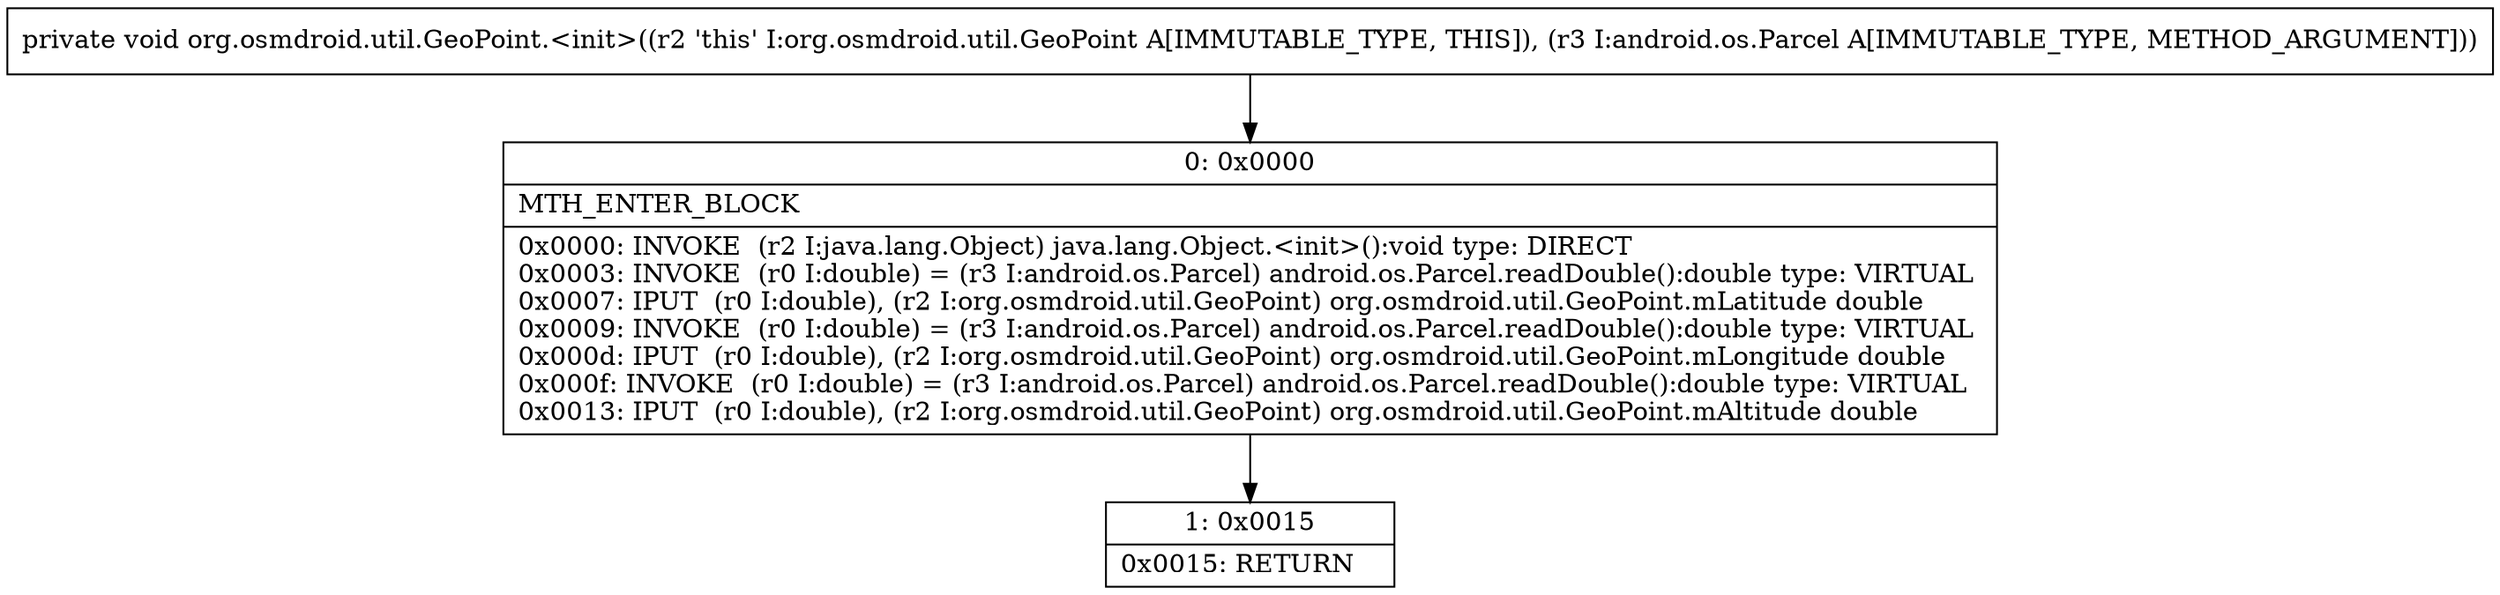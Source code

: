 digraph "CFG fororg.osmdroid.util.GeoPoint.\<init\>(Landroid\/os\/Parcel;)V" {
Node_0 [shape=record,label="{0\:\ 0x0000|MTH_ENTER_BLOCK\l|0x0000: INVOKE  (r2 I:java.lang.Object) java.lang.Object.\<init\>():void type: DIRECT \l0x0003: INVOKE  (r0 I:double) = (r3 I:android.os.Parcel) android.os.Parcel.readDouble():double type: VIRTUAL \l0x0007: IPUT  (r0 I:double), (r2 I:org.osmdroid.util.GeoPoint) org.osmdroid.util.GeoPoint.mLatitude double \l0x0009: INVOKE  (r0 I:double) = (r3 I:android.os.Parcel) android.os.Parcel.readDouble():double type: VIRTUAL \l0x000d: IPUT  (r0 I:double), (r2 I:org.osmdroid.util.GeoPoint) org.osmdroid.util.GeoPoint.mLongitude double \l0x000f: INVOKE  (r0 I:double) = (r3 I:android.os.Parcel) android.os.Parcel.readDouble():double type: VIRTUAL \l0x0013: IPUT  (r0 I:double), (r2 I:org.osmdroid.util.GeoPoint) org.osmdroid.util.GeoPoint.mAltitude double \l}"];
Node_1 [shape=record,label="{1\:\ 0x0015|0x0015: RETURN   \l}"];
MethodNode[shape=record,label="{private void org.osmdroid.util.GeoPoint.\<init\>((r2 'this' I:org.osmdroid.util.GeoPoint A[IMMUTABLE_TYPE, THIS]), (r3 I:android.os.Parcel A[IMMUTABLE_TYPE, METHOD_ARGUMENT])) }"];
MethodNode -> Node_0;
Node_0 -> Node_1;
}

